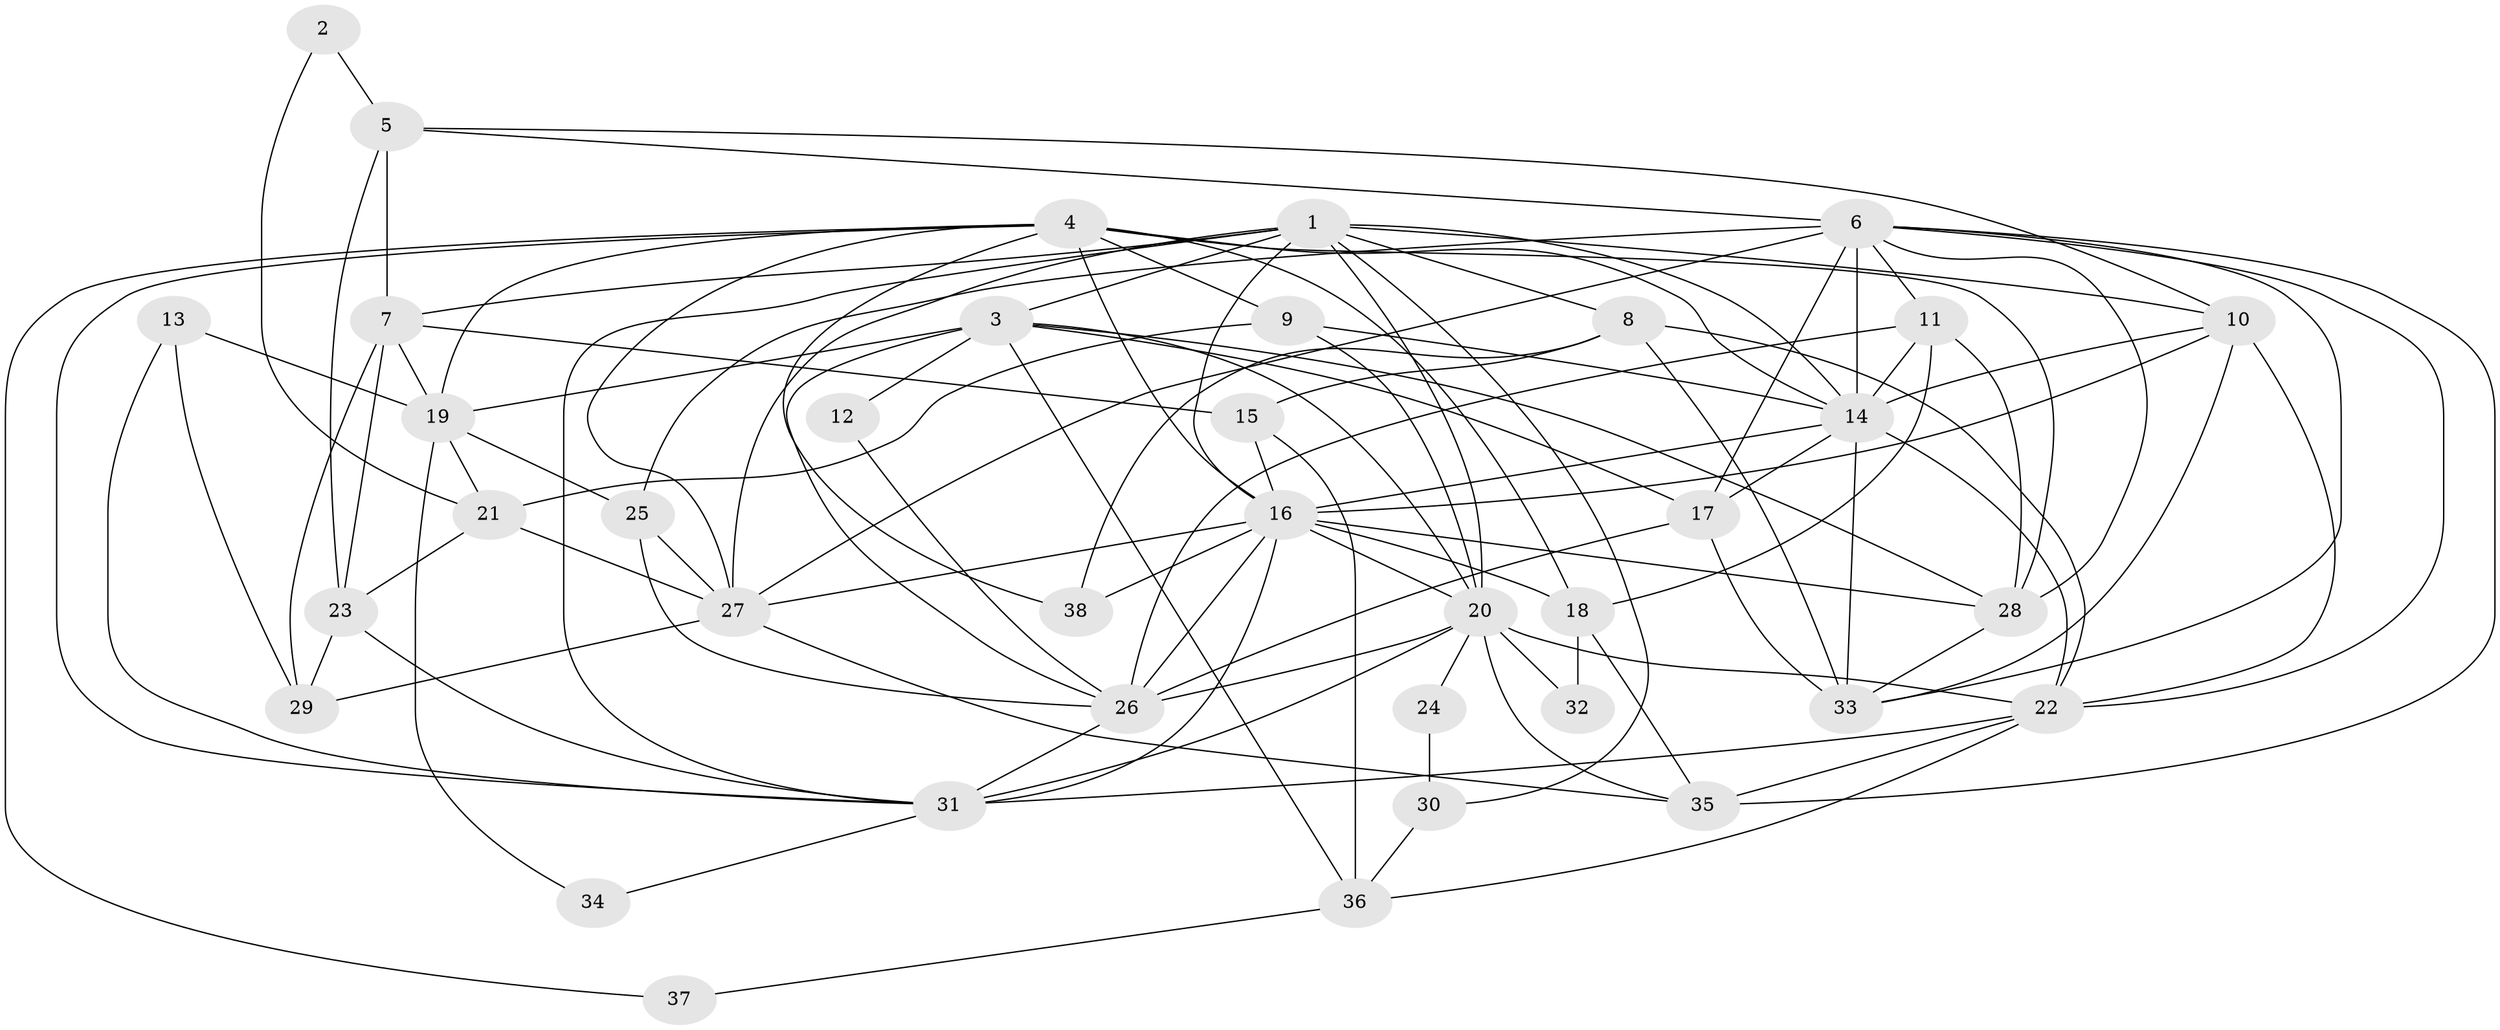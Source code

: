 // original degree distribution, {2: 0.19148936170212766, 6: 0.14893617021276595, 4: 0.2765957446808511, 3: 0.18085106382978725, 5: 0.1702127659574468, 7: 0.031914893617021274}
// Generated by graph-tools (version 1.1) at 2025/51/03/04/25 22:51:20]
// undirected, 38 vertices, 108 edges
graph export_dot {
  node [color=gray90,style=filled];
  1;
  2;
  3;
  4;
  5;
  6;
  7;
  8;
  9;
  10;
  11;
  12;
  13;
  14;
  15;
  16;
  17;
  18;
  19;
  20;
  21;
  22;
  23;
  24;
  25;
  26;
  27;
  28;
  29;
  30;
  31;
  32;
  33;
  34;
  35;
  36;
  37;
  38;
  1 -- 3 [weight=2.0];
  1 -- 7 [weight=1.0];
  1 -- 8 [weight=1.0];
  1 -- 10 [weight=1.0];
  1 -- 14 [weight=2.0];
  1 -- 16 [weight=1.0];
  1 -- 20 [weight=1.0];
  1 -- 27 [weight=1.0];
  1 -- 30 [weight=1.0];
  1 -- 31 [weight=1.0];
  2 -- 5 [weight=1.0];
  2 -- 21 [weight=1.0];
  3 -- 12 [weight=1.0];
  3 -- 17 [weight=1.0];
  3 -- 19 [weight=1.0];
  3 -- 20 [weight=1.0];
  3 -- 26 [weight=1.0];
  3 -- 28 [weight=1.0];
  3 -- 36 [weight=1.0];
  4 -- 9 [weight=1.0];
  4 -- 14 [weight=1.0];
  4 -- 16 [weight=1.0];
  4 -- 18 [weight=2.0];
  4 -- 19 [weight=1.0];
  4 -- 27 [weight=1.0];
  4 -- 28 [weight=2.0];
  4 -- 31 [weight=2.0];
  4 -- 37 [weight=1.0];
  4 -- 38 [weight=1.0];
  5 -- 6 [weight=1.0];
  5 -- 7 [weight=1.0];
  5 -- 10 [weight=1.0];
  5 -- 23 [weight=1.0];
  6 -- 11 [weight=1.0];
  6 -- 14 [weight=3.0];
  6 -- 17 [weight=1.0];
  6 -- 22 [weight=1.0];
  6 -- 25 [weight=1.0];
  6 -- 27 [weight=2.0];
  6 -- 28 [weight=1.0];
  6 -- 33 [weight=1.0];
  6 -- 35 [weight=1.0];
  7 -- 15 [weight=1.0];
  7 -- 19 [weight=1.0];
  7 -- 23 [weight=1.0];
  7 -- 29 [weight=1.0];
  8 -- 15 [weight=1.0];
  8 -- 22 [weight=2.0];
  8 -- 33 [weight=1.0];
  8 -- 38 [weight=1.0];
  9 -- 14 [weight=2.0];
  9 -- 20 [weight=1.0];
  9 -- 21 [weight=2.0];
  10 -- 14 [weight=1.0];
  10 -- 16 [weight=1.0];
  10 -- 22 [weight=1.0];
  10 -- 33 [weight=1.0];
  11 -- 14 [weight=2.0];
  11 -- 18 [weight=3.0];
  11 -- 26 [weight=2.0];
  11 -- 28 [weight=1.0];
  12 -- 26 [weight=1.0];
  13 -- 19 [weight=2.0];
  13 -- 29 [weight=1.0];
  13 -- 31 [weight=1.0];
  14 -- 16 [weight=1.0];
  14 -- 17 [weight=1.0];
  14 -- 22 [weight=1.0];
  14 -- 33 [weight=2.0];
  15 -- 16 [weight=1.0];
  15 -- 36 [weight=1.0];
  16 -- 18 [weight=1.0];
  16 -- 20 [weight=1.0];
  16 -- 26 [weight=1.0];
  16 -- 27 [weight=1.0];
  16 -- 28 [weight=1.0];
  16 -- 31 [weight=2.0];
  16 -- 38 [weight=1.0];
  17 -- 26 [weight=2.0];
  17 -- 33 [weight=1.0];
  18 -- 32 [weight=1.0];
  18 -- 35 [weight=1.0];
  19 -- 21 [weight=1.0];
  19 -- 25 [weight=1.0];
  19 -- 34 [weight=1.0];
  20 -- 22 [weight=1.0];
  20 -- 24 [weight=1.0];
  20 -- 26 [weight=1.0];
  20 -- 31 [weight=1.0];
  20 -- 32 [weight=1.0];
  20 -- 35 [weight=1.0];
  21 -- 23 [weight=1.0];
  21 -- 27 [weight=2.0];
  22 -- 31 [weight=2.0];
  22 -- 35 [weight=1.0];
  22 -- 36 [weight=1.0];
  23 -- 29 [weight=1.0];
  23 -- 31 [weight=1.0];
  24 -- 30 [weight=1.0];
  25 -- 26 [weight=1.0];
  25 -- 27 [weight=1.0];
  26 -- 31 [weight=1.0];
  27 -- 29 [weight=1.0];
  27 -- 35 [weight=1.0];
  28 -- 33 [weight=1.0];
  30 -- 36 [weight=1.0];
  31 -- 34 [weight=1.0];
  36 -- 37 [weight=1.0];
}
